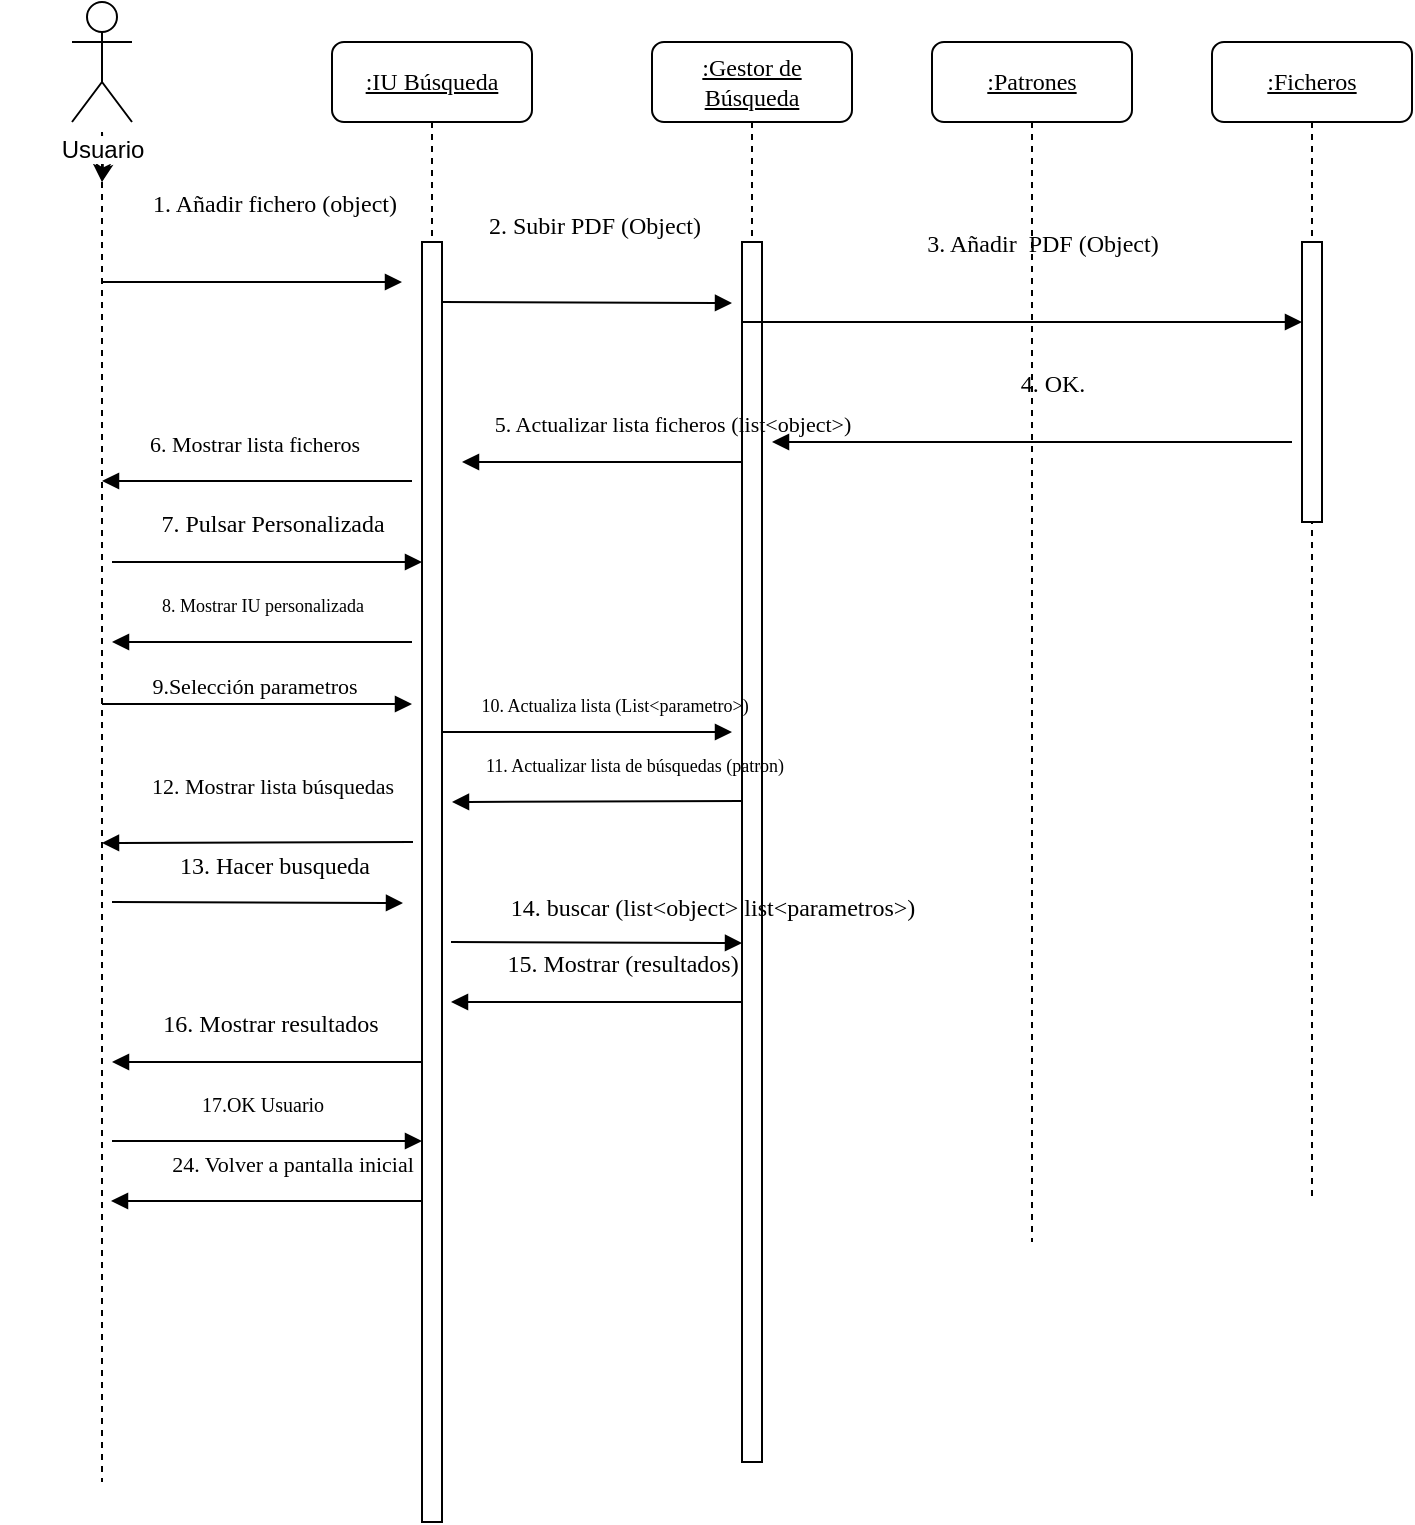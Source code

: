 <mxfile version="10.6.8" type="github"><diagram name="Page-1" id="13e1069c-82ec-6db2-03f1-153e76fe0fe0"><mxGraphModel dx="1854" dy="691" grid="1" gridSize="10" guides="1" tooltips="1" connect="1" arrows="1" fold="1" page="1" pageScale="1" pageWidth="1100" pageHeight="850" background="#ffffff" math="0" shadow="0"><root><mxCell id="0"/><mxCell id="1" parent="0"/><mxCell id="7baba1c4bc27f4b0-2" value="&lt;u&gt;:Gestor de Búsqueda&lt;/u&gt;" style="shape=umlLifeline;perimeter=lifelinePerimeter;whiteSpace=wrap;html=1;container=1;collapsible=0;recursiveResize=0;outlineConnect=0;rounded=1;shadow=0;comic=0;labelBackgroundColor=none;strokeColor=#000000;strokeWidth=1;fillColor=#FFFFFF;fontFamily=Verdana;fontSize=12;fontColor=#000000;align=center;" parent="1" vertex="1"><mxGeometry x="260" y="80" width="100" height="710" as="geometry"/></mxCell><mxCell id="7baba1c4bc27f4b0-10" value="" style="html=1;points=[];perimeter=orthogonalPerimeter;rounded=0;shadow=0;comic=0;labelBackgroundColor=none;strokeColor=#000000;strokeWidth=1;fillColor=#FFFFFF;fontFamily=Verdana;fontSize=12;fontColor=#000000;align=center;" parent="7baba1c4bc27f4b0-2" vertex="1"><mxGeometry x="45" y="100" width="10" height="610" as="geometry"/></mxCell><mxCell id="7baba1c4bc27f4b0-3" value="&lt;u&gt;:Patrones&lt;/u&gt;" style="shape=umlLifeline;perimeter=lifelinePerimeter;whiteSpace=wrap;html=1;container=1;collapsible=0;recursiveResize=0;outlineConnect=0;rounded=1;shadow=0;comic=0;labelBackgroundColor=none;strokeColor=#000000;strokeWidth=1;fillColor=#FFFFFF;fontFamily=Verdana;fontSize=12;fontColor=#000000;align=center;" parent="1" vertex="1"><mxGeometry x="400" y="80" width="100" height="600" as="geometry"/></mxCell><mxCell id="7baba1c4bc27f4b0-4" value="&lt;u&gt;:Ficheros&lt;/u&gt;" style="shape=umlLifeline;perimeter=lifelinePerimeter;whiteSpace=wrap;html=1;container=1;collapsible=0;recursiveResize=0;outlineConnect=0;rounded=1;shadow=0;comic=0;labelBackgroundColor=none;strokeColor=#000000;strokeWidth=1;fillColor=#FFFFFF;fontFamily=Verdana;fontSize=12;fontColor=#000000;align=center;" parent="1" vertex="1"><mxGeometry x="540" y="80" width="100" height="580" as="geometry"/></mxCell><mxCell id="P-vnH6OfwDPNcYz-CvTu-11" value="" style="html=1;points=[];perimeter=orthogonalPerimeter;rounded=0;shadow=0;comic=0;labelBackgroundColor=none;strokeColor=#000000;strokeWidth=1;fillColor=#FFFFFF;fontFamily=Verdana;fontSize=12;fontColor=#000000;align=center;" vertex="1" parent="7baba1c4bc27f4b0-4"><mxGeometry x="45" y="100" width="10" height="140" as="geometry"/></mxCell><mxCell id="7baba1c4bc27f4b0-8" value="&lt;u&gt;:IU Búsqueda&lt;/u&gt;" style="shape=umlLifeline;perimeter=lifelinePerimeter;whiteSpace=wrap;html=1;container=1;collapsible=0;recursiveResize=0;outlineConnect=0;rounded=1;shadow=0;comic=0;labelBackgroundColor=none;strokeColor=#000000;strokeWidth=1;fillColor=#FFFFFF;fontFamily=Verdana;fontSize=12;fontColor=#000000;align=center;" parent="1" vertex="1"><mxGeometry x="100" y="80" width="100" height="740" as="geometry"/></mxCell><mxCell id="7baba1c4bc27f4b0-9" value="" style="html=1;points=[];perimeter=orthogonalPerimeter;rounded=0;shadow=0;comic=0;labelBackgroundColor=none;strokeColor=#000000;strokeWidth=1;fillColor=#FFFFFF;fontFamily=Verdana;fontSize=12;fontColor=#000000;align=center;" parent="7baba1c4bc27f4b0-8" vertex="1"><mxGeometry x="45" y="100" width="10" height="640" as="geometry"/></mxCell><mxCell id="P-vnH6OfwDPNcYz-CvTu-50" value="" style="edgeStyle=orthogonalEdgeStyle;rounded=0;orthogonalLoop=1;jettySize=auto;html=1;" edge="1" parent="1" target="P-vnH6OfwDPNcYz-CvTu-46"><mxGeometry relative="1" as="geometry"><mxPoint x="-15" y="125" as="sourcePoint"/><Array as="points"><mxPoint x="-15" y="130"/></Array></mxGeometry></mxCell><mxCell id="P-vnH6OfwDPNcYz-CvTu-51" value="" style="edgeStyle=orthogonalEdgeStyle;rounded=0;orthogonalLoop=1;jettySize=auto;html=1;" edge="1" parent="1" target="P-vnH6OfwDPNcYz-CvTu-46"><mxGeometry relative="1" as="geometry"><mxPoint x="-15" y="125" as="sourcePoint"/></mxGeometry></mxCell><mxCell id="P-vnH6OfwDPNcYz-CvTu-14" value="3. Añadir&amp;nbsp; PDF (Object)" style="html=1;verticalAlign=bottom;endArrow=block;labelBackgroundColor=none;fontFamily=Verdana;fontSize=12;edgeStyle=elbowEdgeStyle;elbow=vertical;" edge="1" parent="1"><mxGeometry x="0.071" y="30" relative="1" as="geometry"><mxPoint x="305" y="220" as="sourcePoint"/><mxPoint x="585" y="220" as="targetPoint"/><mxPoint as="offset"/></mxGeometry></mxCell><mxCell id="P-vnH6OfwDPNcYz-CvTu-20" value="1. Añadir fichero (object)" style="html=1;verticalAlign=bottom;endArrow=block;labelBackgroundColor=none;fontFamily=Verdana;fontSize=12;edgeStyle=elbowEdgeStyle;elbow=vertical;" edge="1" parent="1" source="P-vnH6OfwDPNcYz-CvTu-46"><mxGeometry x="0.336" y="34" relative="1" as="geometry"><mxPoint x="20" y="200" as="sourcePoint"/><mxPoint x="135" y="200" as="targetPoint"/><mxPoint x="-14" y="4" as="offset"/></mxGeometry></mxCell><mxCell id="P-vnH6OfwDPNcYz-CvTu-28" value="4. OK." style="html=1;verticalAlign=bottom;endArrow=block;labelBackgroundColor=none;fontFamily=Verdana;fontSize=12;edgeStyle=elbowEdgeStyle;elbow=vertical;" edge="1" parent="1"><mxGeometry y="-22" relative="1" as="geometry"><mxPoint x="580" y="280" as="sourcePoint"/><mxPoint x="320" y="280" as="targetPoint"/><Array as="points"/><mxPoint x="10" y="2" as="offset"/></mxGeometry></mxCell><mxCell id="P-vnH6OfwDPNcYz-CvTu-29" value="&lt;font style=&quot;font-size: 11px&quot;&gt;5. Actualizar lista ficheros (list&amp;lt;object&amp;gt;)&lt;/font&gt;" style="html=1;verticalAlign=bottom;endArrow=block;labelBackgroundColor=none;fontFamily=Verdana;fontSize=12;edgeStyle=elbowEdgeStyle;elbow=vertical;" edge="1" parent="1"><mxGeometry y="-36" relative="1" as="geometry"><mxPoint x="305" y="290" as="sourcePoint"/><mxPoint x="165" y="290" as="targetPoint"/><Array as="points"/><mxPoint x="35" y="26" as="offset"/></mxGeometry></mxCell><mxCell id="P-vnH6OfwDPNcYz-CvTu-41" value="2. Subir PDF (Object)" style="html=1;verticalAlign=bottom;endArrow=block;labelBackgroundColor=none;fontFamily=Verdana;fontSize=12;edgeStyle=elbowEdgeStyle;elbow=vertical;" edge="1" parent="1"><mxGeometry x="0.043" y="30" relative="1" as="geometry"><mxPoint x="155" y="210" as="sourcePoint"/><mxPoint x="300" y="210.5" as="targetPoint"/><mxPoint as="offset"/></mxGeometry></mxCell><mxCell id="P-vnH6OfwDPNcYz-CvTu-46" value="" style="shape=umlLifeline;perimeter=lifelinePerimeter;whiteSpace=wrap;html=1;container=1;collapsible=0;recursiveResize=0;outlineConnect=0;rounded=1;shadow=0;comic=0;labelBackgroundColor=none;strokeColor=#000000;strokeWidth=1;fillColor=#FFFFFF;fontFamily=Verdana;fontSize=12;fontColor=#000000;align=center;size=0;" vertex="1" parent="1"><mxGeometry x="-65" y="150" width="100" height="650" as="geometry"/></mxCell><mxCell id="P-vnH6OfwDPNcYz-CvTu-55" value="Usuario" style="shape=umlActor;verticalLabelPosition=bottom;labelBackgroundColor=#ffffff;verticalAlign=top;html=1;outlineConnect=0;" vertex="1" parent="1"><mxGeometry x="-30" y="60" width="30" height="60" as="geometry"/></mxCell><mxCell id="P-vnH6OfwDPNcYz-CvTu-56" value="13. Hacer busqueda" style="html=1;verticalAlign=bottom;endArrow=block;labelBackgroundColor=none;fontFamily=Verdana;fontSize=12;edgeStyle=elbowEdgeStyle;elbow=vertical;" edge="1" parent="1"><mxGeometry x="0.103" y="11" relative="1" as="geometry"><mxPoint x="-10" y="510" as="sourcePoint"/><mxPoint x="135.5" y="510.5" as="targetPoint"/><Array as="points"><mxPoint x="-14.5" y="510.5"/></Array><mxPoint x="1" y="1" as="offset"/></mxGeometry></mxCell><mxCell id="P-vnH6OfwDPNcYz-CvTu-59" value="&lt;font style=&quot;font-size: 11px&quot;&gt;6. Mostrar lista ficheros&lt;/font&gt;" style="html=1;verticalAlign=bottom;endArrow=block;labelBackgroundColor=none;fontFamily=Verdana;fontSize=12;edgeStyle=elbowEdgeStyle;elbow=vertical;" edge="1" parent="1" target="P-vnH6OfwDPNcYz-CvTu-46"><mxGeometry x="0.032" y="-10" relative="1" as="geometry"><mxPoint x="140" y="299.5" as="sourcePoint"/><mxPoint y="299.5" as="targetPoint"/><Array as="points"/><mxPoint x="1" as="offset"/></mxGeometry></mxCell><mxCell id="P-vnH6OfwDPNcYz-CvTu-60" value="&lt;font style=&quot;font-size: 12px&quot;&gt;15. Mostrar (resultados)&lt;/font&gt;" style="html=1;verticalAlign=bottom;endArrow=block;labelBackgroundColor=none;fontFamily=Verdana;fontSize=12;edgeStyle=elbowEdgeStyle;elbow=vertical;" edge="1" parent="1"><mxGeometry y="-16" relative="1" as="geometry"><mxPoint x="305" y="560" as="sourcePoint"/><mxPoint x="159.5" y="560" as="targetPoint"/><Array as="points"/><mxPoint x="13" y="6" as="offset"/></mxGeometry></mxCell><mxCell id="P-vnH6OfwDPNcYz-CvTu-62" value="7. Pulsar Personalizada" style="html=1;verticalAlign=bottom;endArrow=block;labelBackgroundColor=none;fontFamily=Verdana;fontSize=12;edgeStyle=elbowEdgeStyle;elbow=vertical;" edge="1" parent="1"><mxGeometry x="0.029" y="10" relative="1" as="geometry"><mxPoint x="-10" y="340" as="sourcePoint"/><mxPoint x="145" y="340.5" as="targetPoint"/><Array as="points"><mxPoint x="155.5" y="340"/><mxPoint x="75.5" y="340"/><mxPoint x="75.5" y="330"/></Array><mxPoint as="offset"/></mxGeometry></mxCell><mxCell id="P-vnH6OfwDPNcYz-CvTu-64" value="&lt;font style=&quot;font-size: 9px&quot;&gt;8. Mostrar IU personalizada&lt;/font&gt;" style="html=1;verticalAlign=bottom;endArrow=block;labelBackgroundColor=none;fontFamily=Verdana;fontSize=12;edgeStyle=elbowEdgeStyle;elbow=vertical;" edge="1" parent="1"><mxGeometry y="-10" relative="1" as="geometry"><mxPoint x="140" y="380" as="sourcePoint"/><mxPoint x="-10" y="380" as="targetPoint"/><Array as="points"/><mxPoint as="offset"/></mxGeometry></mxCell><mxCell id="P-vnH6OfwDPNcYz-CvTu-67" value="&lt;font style=&quot;font-size: 11px&quot;&gt;9.Selección parametros&lt;/font&gt;" style="html=1;verticalAlign=bottom;endArrow=block;labelBackgroundColor=none;fontFamily=Verdana;fontSize=12;edgeStyle=elbowEdgeStyle;elbow=vertical;" edge="1" parent="1" source="P-vnH6OfwDPNcYz-CvTu-46"><mxGeometry x="0.485" y="-40" relative="1" as="geometry"><mxPoint x="10" y="410" as="sourcePoint"/><mxPoint x="140" y="411" as="targetPoint"/><Array as="points"><mxPoint x="100" y="411"/><mxPoint x="95.5" y="400"/></Array><mxPoint x="-39" y="-40" as="offset"/></mxGeometry></mxCell><mxCell id="P-vnH6OfwDPNcYz-CvTu-68" value="&lt;font style=&quot;font-size: 9px&quot;&gt;10. Actualiza lista (List&amp;lt;parametro&amp;gt;)&lt;/font&gt;" style="html=1;verticalAlign=bottom;endArrow=block;labelBackgroundColor=none;fontFamily=Verdana;fontSize=12;edgeStyle=elbowEdgeStyle;elbow=vertical;" edge="1" parent="1"><mxGeometry x="0.593" y="31" relative="1" as="geometry"><mxPoint x="155" y="425" as="sourcePoint"/><mxPoint x="300" y="425" as="targetPoint"/><Array as="points"><mxPoint x="270.5" y="425"/><mxPoint x="266" y="414"/></Array><mxPoint x="-30" y="26" as="offset"/></mxGeometry></mxCell><mxCell id="P-vnH6OfwDPNcYz-CvTu-71" value="&lt;font style=&quot;font-size: 9px&quot;&gt;11. Actualizar lista de búsquedas (patron)&lt;/font&gt;" style="html=1;verticalAlign=bottom;endArrow=block;labelBackgroundColor=none;fontFamily=Verdana;fontSize=12;edgeStyle=elbowEdgeStyle;elbow=vertical;" edge="1" parent="1"><mxGeometry x="-0.237" y="-10" relative="1" as="geometry"><mxPoint x="305" y="459.5" as="sourcePoint"/><mxPoint x="160" y="460" as="targetPoint"/><Array as="points"/><mxPoint x="1" as="offset"/></mxGeometry></mxCell><mxCell id="P-vnH6OfwDPNcYz-CvTu-75" value="14. buscar (list&amp;lt;object&amp;gt; list&amp;lt;parametros&amp;gt;)" style="html=1;verticalAlign=bottom;endArrow=block;labelBackgroundColor=none;fontFamily=Verdana;fontSize=12;edgeStyle=elbowEdgeStyle;elbow=vertical;" edge="1" parent="1"><mxGeometry x="0.794" y="10" relative="1" as="geometry"><mxPoint x="159.5" y="530" as="sourcePoint"/><mxPoint x="305" y="530.5" as="targetPoint"/><Array as="points"><mxPoint x="155" y="530.5"/></Array><mxPoint y="1" as="offset"/></mxGeometry></mxCell><mxCell id="P-vnH6OfwDPNcYz-CvTu-77" value="&lt;font style=&quot;font-size: 11px&quot;&gt;12. Mostrar lista búsquedas&lt;/font&gt;" style="html=1;verticalAlign=bottom;endArrow=block;labelBackgroundColor=none;fontFamily=Verdana;fontSize=12;edgeStyle=elbowEdgeStyle;elbow=vertical;" edge="1" parent="1"><mxGeometry x="-0.09" y="-20" relative="1" as="geometry"><mxPoint x="140.5" y="480" as="sourcePoint"/><mxPoint x="-15" y="480.5" as="targetPoint"/><Array as="points"/><mxPoint as="offset"/></mxGeometry></mxCell><mxCell id="P-vnH6OfwDPNcYz-CvTu-81" value="&lt;font style=&quot;font-size: 12px&quot;&gt;16. Mostrar resultados&lt;/font&gt;" style="html=1;verticalAlign=bottom;endArrow=block;labelBackgroundColor=none;fontFamily=Verdana;fontSize=12;edgeStyle=elbowEdgeStyle;elbow=vertical;" edge="1" parent="1"><mxGeometry y="-10" relative="1" as="geometry"><mxPoint x="145" y="590" as="sourcePoint"/><mxPoint x="-10" y="590" as="targetPoint"/><Array as="points"/><mxPoint x="1" as="offset"/></mxGeometry></mxCell><mxCell id="P-vnH6OfwDPNcYz-CvTu-83" value="&lt;font style=&quot;font-size: 10px&quot;&gt;17.OK Usuario&lt;/font&gt;" style="html=1;verticalAlign=bottom;endArrow=block;labelBackgroundColor=none;fontFamily=Verdana;fontSize=12;edgeStyle=elbowEdgeStyle;elbow=vertical;" edge="1" parent="1"><mxGeometry x="-0.032" y="10" relative="1" as="geometry"><mxPoint x="-10" y="629.5" as="sourcePoint"/><mxPoint x="145" y="629.5" as="targetPoint"/><Array as="points"><mxPoint x="40" y="629.5"/></Array><mxPoint as="offset"/></mxGeometry></mxCell><mxCell id="P-vnH6OfwDPNcYz-CvTu-84" value="&lt;font style=&quot;font-size: 11px&quot;&gt;24. Volver a pantalla inicial&lt;/font&gt;" style="html=1;verticalAlign=bottom;endArrow=block;labelBackgroundColor=none;fontFamily=Verdana;fontSize=12;edgeStyle=elbowEdgeStyle;elbow=vertical;" edge="1" parent="1"><mxGeometry y="-16" relative="1" as="geometry"><mxPoint x="145" y="659.5" as="sourcePoint"/><mxPoint x="-10.5" y="659.5" as="targetPoint"/><Array as="points"/><mxPoint x="13" y="6" as="offset"/></mxGeometry></mxCell></root></mxGraphModel></diagram></mxfile>